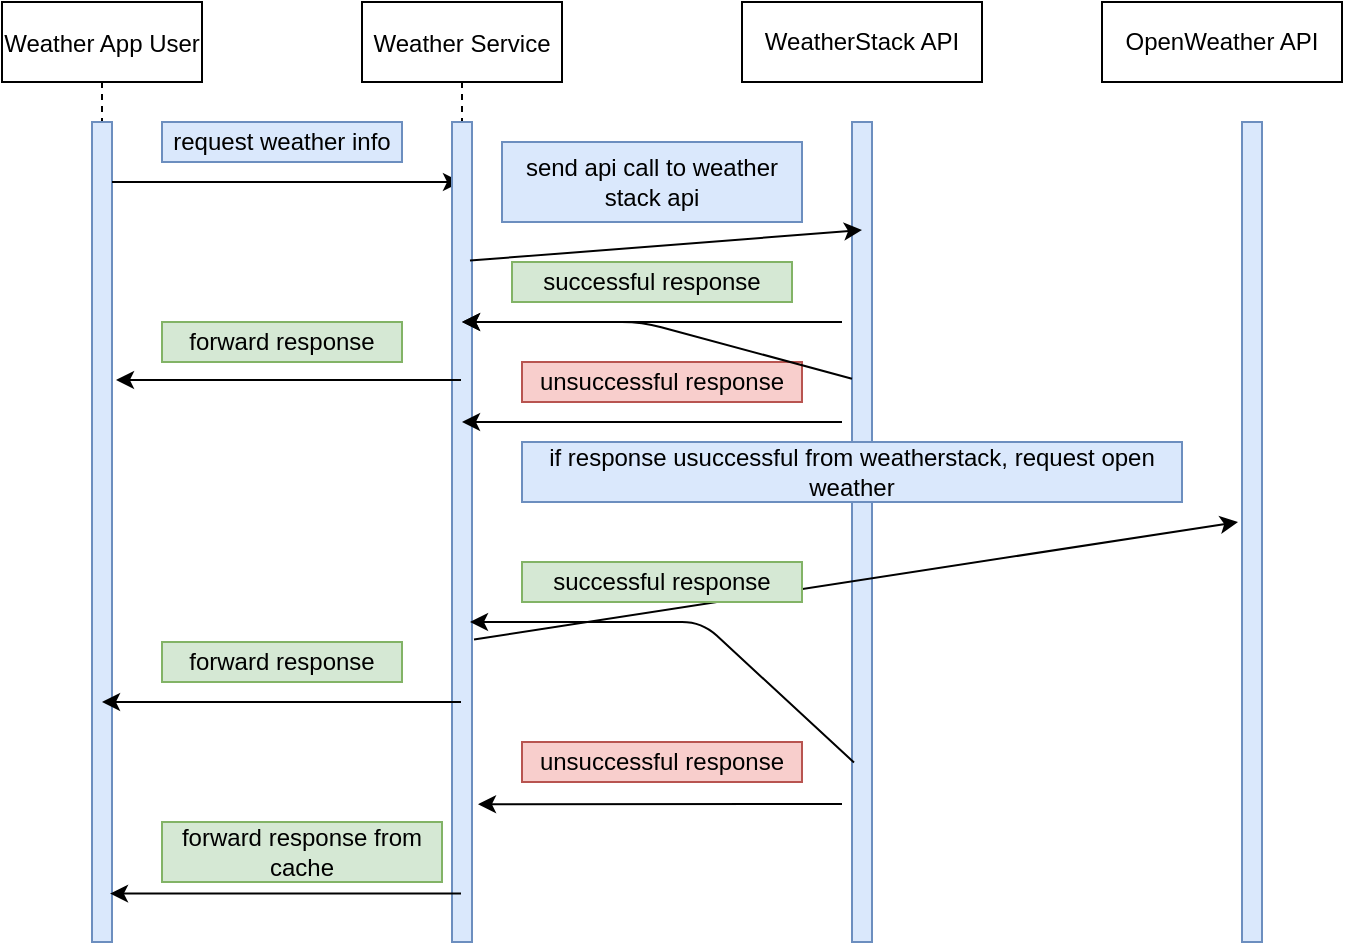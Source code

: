 <mxfile version="15.3.0" type="github">
  <diagram id="kgpKYQtTHZ0yAKxKKP6v" name="Page-1">
    <mxGraphModel dx="868" dy="394" grid="1" gridSize="10" guides="1" tooltips="1" connect="1" arrows="1" fold="1" page="1" pageScale="1" pageWidth="850" pageHeight="1100" math="0" shadow="0">
      <root>
        <mxCell id="0" />
        <mxCell id="1" parent="0" />
        <mxCell id="3nuBFxr9cyL0pnOWT2aG-1" value="Weather App User" style="shape=umlLifeline;perimeter=lifelinePerimeter;container=1;collapsible=0;recursiveResize=0;rounded=0;shadow=0;strokeWidth=1;" parent="1" vertex="1">
          <mxGeometry x="120" y="80" width="100" height="470" as="geometry" />
        </mxCell>
        <mxCell id="3nuBFxr9cyL0pnOWT2aG-2" value="" style="points=[];perimeter=orthogonalPerimeter;rounded=0;shadow=0;strokeWidth=1;fillColor=#dae8fc;strokeColor=#6c8ebf;" parent="3nuBFxr9cyL0pnOWT2aG-1" vertex="1">
          <mxGeometry x="45" y="60" width="10" height="410" as="geometry" />
        </mxCell>
        <mxCell id="ubkGCfq6PcjplO8qVia7-6" value="" style="endArrow=classic;html=1;" edge="1" parent="3nuBFxr9cyL0pnOWT2aG-1" target="3nuBFxr9cyL0pnOWT2aG-5">
          <mxGeometry width="50" height="50" relative="1" as="geometry">
            <mxPoint x="55" y="90" as="sourcePoint" />
            <mxPoint x="105" y="40" as="targetPoint" />
            <Array as="points">
              <mxPoint x="200" y="90" />
            </Array>
          </mxGeometry>
        </mxCell>
        <mxCell id="3nuBFxr9cyL0pnOWT2aG-5" value="Weather Service" style="shape=umlLifeline;perimeter=lifelinePerimeter;container=1;collapsible=0;recursiveResize=0;rounded=0;shadow=0;strokeWidth=1;" parent="1" vertex="1">
          <mxGeometry x="300" y="80" width="100" height="470" as="geometry" />
        </mxCell>
        <mxCell id="3nuBFxr9cyL0pnOWT2aG-6" value="" style="points=[];perimeter=orthogonalPerimeter;rounded=0;shadow=0;strokeWidth=1;fillColor=#dae8fc;strokeColor=#6c8ebf;" parent="3nuBFxr9cyL0pnOWT2aG-5" vertex="1">
          <mxGeometry x="45" y="60" width="10" height="410" as="geometry" />
        </mxCell>
        <mxCell id="ubkGCfq6PcjplO8qVia7-2" value="WeatherStack API" style="rounded=0;whiteSpace=wrap;html=1;" vertex="1" parent="1">
          <mxGeometry x="490" y="80" width="120" height="40" as="geometry" />
        </mxCell>
        <mxCell id="ubkGCfq6PcjplO8qVia7-4" value="OpenWeather API" style="rounded=0;whiteSpace=wrap;html=1;" vertex="1" parent="1">
          <mxGeometry x="670" y="80" width="120" height="40" as="geometry" />
        </mxCell>
        <mxCell id="ubkGCfq6PcjplO8qVia7-7" value="request weather info" style="text;html=1;strokeColor=#6c8ebf;fillColor=#dae8fc;align=center;verticalAlign=middle;whiteSpace=wrap;rounded=0;" vertex="1" parent="1">
          <mxGeometry x="200" y="140" width="120" height="20" as="geometry" />
        </mxCell>
        <mxCell id="ubkGCfq6PcjplO8qVia7-9" value="" style="points=[];perimeter=orthogonalPerimeter;rounded=0;shadow=0;strokeWidth=1;fillColor=#dae8fc;strokeColor=#6c8ebf;" vertex="1" parent="1">
          <mxGeometry x="545" y="140" width="10" height="410" as="geometry" />
        </mxCell>
        <mxCell id="ubkGCfq6PcjplO8qVia7-10" value="" style="points=[];perimeter=orthogonalPerimeter;rounded=0;shadow=0;strokeWidth=1;fillColor=#dae8fc;strokeColor=#6c8ebf;" vertex="1" parent="1">
          <mxGeometry x="740" y="140" width="10" height="410" as="geometry" />
        </mxCell>
        <mxCell id="ubkGCfq6PcjplO8qVia7-15" value="" style="endArrow=classic;html=1;exitX=0.9;exitY=0.169;exitDx=0;exitDy=0;exitPerimeter=0;" edge="1" parent="1" source="3nuBFxr9cyL0pnOWT2aG-6">
          <mxGeometry width="50" height="50" relative="1" as="geometry">
            <mxPoint x="400" y="220" as="sourcePoint" />
            <mxPoint x="550" y="194" as="targetPoint" />
          </mxGeometry>
        </mxCell>
        <mxCell id="ubkGCfq6PcjplO8qVia7-16" value="send api call to weather stack api" style="text;html=1;strokeColor=#6c8ebf;fillColor=#dae8fc;align=center;verticalAlign=middle;whiteSpace=wrap;rounded=0;" vertex="1" parent="1">
          <mxGeometry x="370" y="150" width="150" height="40" as="geometry" />
        </mxCell>
        <mxCell id="ubkGCfq6PcjplO8qVia7-17" value="" style="endArrow=classic;html=1;" edge="1" parent="1" target="3nuBFxr9cyL0pnOWT2aG-5">
          <mxGeometry width="50" height="50" relative="1" as="geometry">
            <mxPoint x="540" y="240" as="sourcePoint" />
            <mxPoint x="450" y="130" as="targetPoint" />
          </mxGeometry>
        </mxCell>
        <mxCell id="ubkGCfq6PcjplO8qVia7-19" value="successful response" style="text;html=1;strokeColor=#82b366;fillColor=#d5e8d4;align=center;verticalAlign=middle;whiteSpace=wrap;rounded=0;" vertex="1" parent="1">
          <mxGeometry x="375" y="210" width="140" height="20" as="geometry" />
        </mxCell>
        <mxCell id="ubkGCfq6PcjplO8qVia7-22" value="" style="endArrow=classic;html=1;" edge="1" parent="1" source="3nuBFxr9cyL0pnOWT2aG-5">
          <mxGeometry width="50" height="50" relative="1" as="geometry">
            <mxPoint x="400" y="180" as="sourcePoint" />
            <mxPoint x="177" y="269" as="targetPoint" />
          </mxGeometry>
        </mxCell>
        <mxCell id="ubkGCfq6PcjplO8qVia7-23" value="forward response" style="text;html=1;strokeColor=#82b366;fillColor=#d5e8d4;align=center;verticalAlign=middle;whiteSpace=wrap;rounded=0;" vertex="1" parent="1">
          <mxGeometry x="200" y="240" width="120" height="20" as="geometry" />
        </mxCell>
        <mxCell id="ubkGCfq6PcjplO8qVia7-28" value="unsuccessful response" style="text;html=1;strokeColor=#b85450;fillColor=#f8cecc;align=center;verticalAlign=middle;whiteSpace=wrap;rounded=0;" vertex="1" parent="1">
          <mxGeometry x="380" y="260" width="140" height="20" as="geometry" />
        </mxCell>
        <mxCell id="ubkGCfq6PcjplO8qVia7-29" value="" style="endArrow=classic;html=1;exitX=1.1;exitY=0.631;exitDx=0;exitDy=0;exitPerimeter=0;" edge="1" parent="1" source="3nuBFxr9cyL0pnOWT2aG-6">
          <mxGeometry width="50" height="50" relative="1" as="geometry">
            <mxPoint x="400" y="290" as="sourcePoint" />
            <mxPoint x="738" y="340" as="targetPoint" />
          </mxGeometry>
        </mxCell>
        <mxCell id="ubkGCfq6PcjplO8qVia7-32" value="if response usuccessful from weatherstack, request open weather" style="text;html=1;strokeColor=#6c8ebf;fillColor=#dae8fc;align=center;verticalAlign=middle;whiteSpace=wrap;rounded=0;" vertex="1" parent="1">
          <mxGeometry x="380" y="300" width="330" height="30" as="geometry" />
        </mxCell>
        <mxCell id="ubkGCfq6PcjplO8qVia7-36" value="" style="endArrow=classic;html=1;exitX=0;exitY=0.313;exitDx=0;exitDy=0;exitPerimeter=0;" edge="1" parent="1" source="ubkGCfq6PcjplO8qVia7-9" target="3nuBFxr9cyL0pnOWT2aG-5">
          <mxGeometry width="50" height="50" relative="1" as="geometry">
            <mxPoint x="540" y="240" as="sourcePoint" />
            <mxPoint x="349.5" y="240" as="targetPoint" />
            <Array as="points">
              <mxPoint x="440" y="240" />
            </Array>
          </mxGeometry>
        </mxCell>
        <mxCell id="ubkGCfq6PcjplO8qVia7-37" value="" style="endArrow=classic;html=1;" edge="1" parent="1" target="3nuBFxr9cyL0pnOWT2aG-5">
          <mxGeometry width="50" height="50" relative="1" as="geometry">
            <mxPoint x="540" y="290" as="sourcePoint" />
            <mxPoint x="450" y="320" as="targetPoint" />
          </mxGeometry>
        </mxCell>
        <mxCell id="ubkGCfq6PcjplO8qVia7-38" value="successful response" style="text;html=1;strokeColor=#82b366;fillColor=#d5e8d4;align=center;verticalAlign=middle;whiteSpace=wrap;rounded=0;" vertex="1" parent="1">
          <mxGeometry x="380" y="360" width="140" height="20" as="geometry" />
        </mxCell>
        <mxCell id="ubkGCfq6PcjplO8qVia7-39" value="" style="endArrow=classic;html=1;exitX=0.1;exitY=0.781;exitDx=0;exitDy=0;exitPerimeter=0;" edge="1" parent="1" source="ubkGCfq6PcjplO8qVia7-9">
          <mxGeometry width="50" height="50" relative="1" as="geometry">
            <mxPoint x="540" y="390" as="sourcePoint" />
            <mxPoint x="354" y="390" as="targetPoint" />
            <Array as="points">
              <mxPoint x="470" y="390" />
            </Array>
          </mxGeometry>
        </mxCell>
        <mxCell id="ubkGCfq6PcjplO8qVia7-43" value="" style="endArrow=classic;html=1;" edge="1" parent="1" source="3nuBFxr9cyL0pnOWT2aG-5" target="3nuBFxr9cyL0pnOWT2aG-1">
          <mxGeometry width="50" height="50" relative="1" as="geometry">
            <mxPoint x="555" y="250.16" as="sourcePoint" />
            <mxPoint x="359.5" y="250" as="targetPoint" />
            <Array as="points">
              <mxPoint x="240" y="430" />
            </Array>
          </mxGeometry>
        </mxCell>
        <mxCell id="ubkGCfq6PcjplO8qVia7-44" value="forward response" style="text;html=1;strokeColor=#82b366;fillColor=#d5e8d4;align=center;verticalAlign=middle;whiteSpace=wrap;rounded=0;" vertex="1" parent="1">
          <mxGeometry x="200" y="400" width="120" height="20" as="geometry" />
        </mxCell>
        <mxCell id="ubkGCfq6PcjplO8qVia7-45" value="unsuccessful response" style="text;html=1;strokeColor=#b85450;fillColor=#f8cecc;align=center;verticalAlign=middle;whiteSpace=wrap;rounded=0;" vertex="1" parent="1">
          <mxGeometry x="380" y="450" width="140" height="20" as="geometry" />
        </mxCell>
        <mxCell id="ubkGCfq6PcjplO8qVia7-47" value="" style="endArrow=classic;html=1;entryX=1.3;entryY=0.832;entryDx=0;entryDy=0;entryPerimeter=0;" edge="1" parent="1" target="3nuBFxr9cyL0pnOWT2aG-6">
          <mxGeometry width="50" height="50" relative="1" as="geometry">
            <mxPoint x="540" y="481" as="sourcePoint" />
            <mxPoint x="450" y="370" as="targetPoint" />
          </mxGeometry>
        </mxCell>
        <mxCell id="ubkGCfq6PcjplO8qVia7-48" value="" style="endArrow=classic;html=1;entryX=0.9;entryY=0.941;entryDx=0;entryDy=0;entryPerimeter=0;" edge="1" parent="1" source="3nuBFxr9cyL0pnOWT2aG-5" target="3nuBFxr9cyL0pnOWT2aG-2">
          <mxGeometry width="50" height="50" relative="1" as="geometry">
            <mxPoint x="400" y="420" as="sourcePoint" />
            <mxPoint x="450" y="370" as="targetPoint" />
          </mxGeometry>
        </mxCell>
        <mxCell id="ubkGCfq6PcjplO8qVia7-49" value="forward response from cache" style="text;html=1;strokeColor=#82b366;fillColor=#d5e8d4;align=center;verticalAlign=middle;whiteSpace=wrap;rounded=0;" vertex="1" parent="1">
          <mxGeometry x="200" y="490" width="140" height="30" as="geometry" />
        </mxCell>
      </root>
    </mxGraphModel>
  </diagram>
</mxfile>
